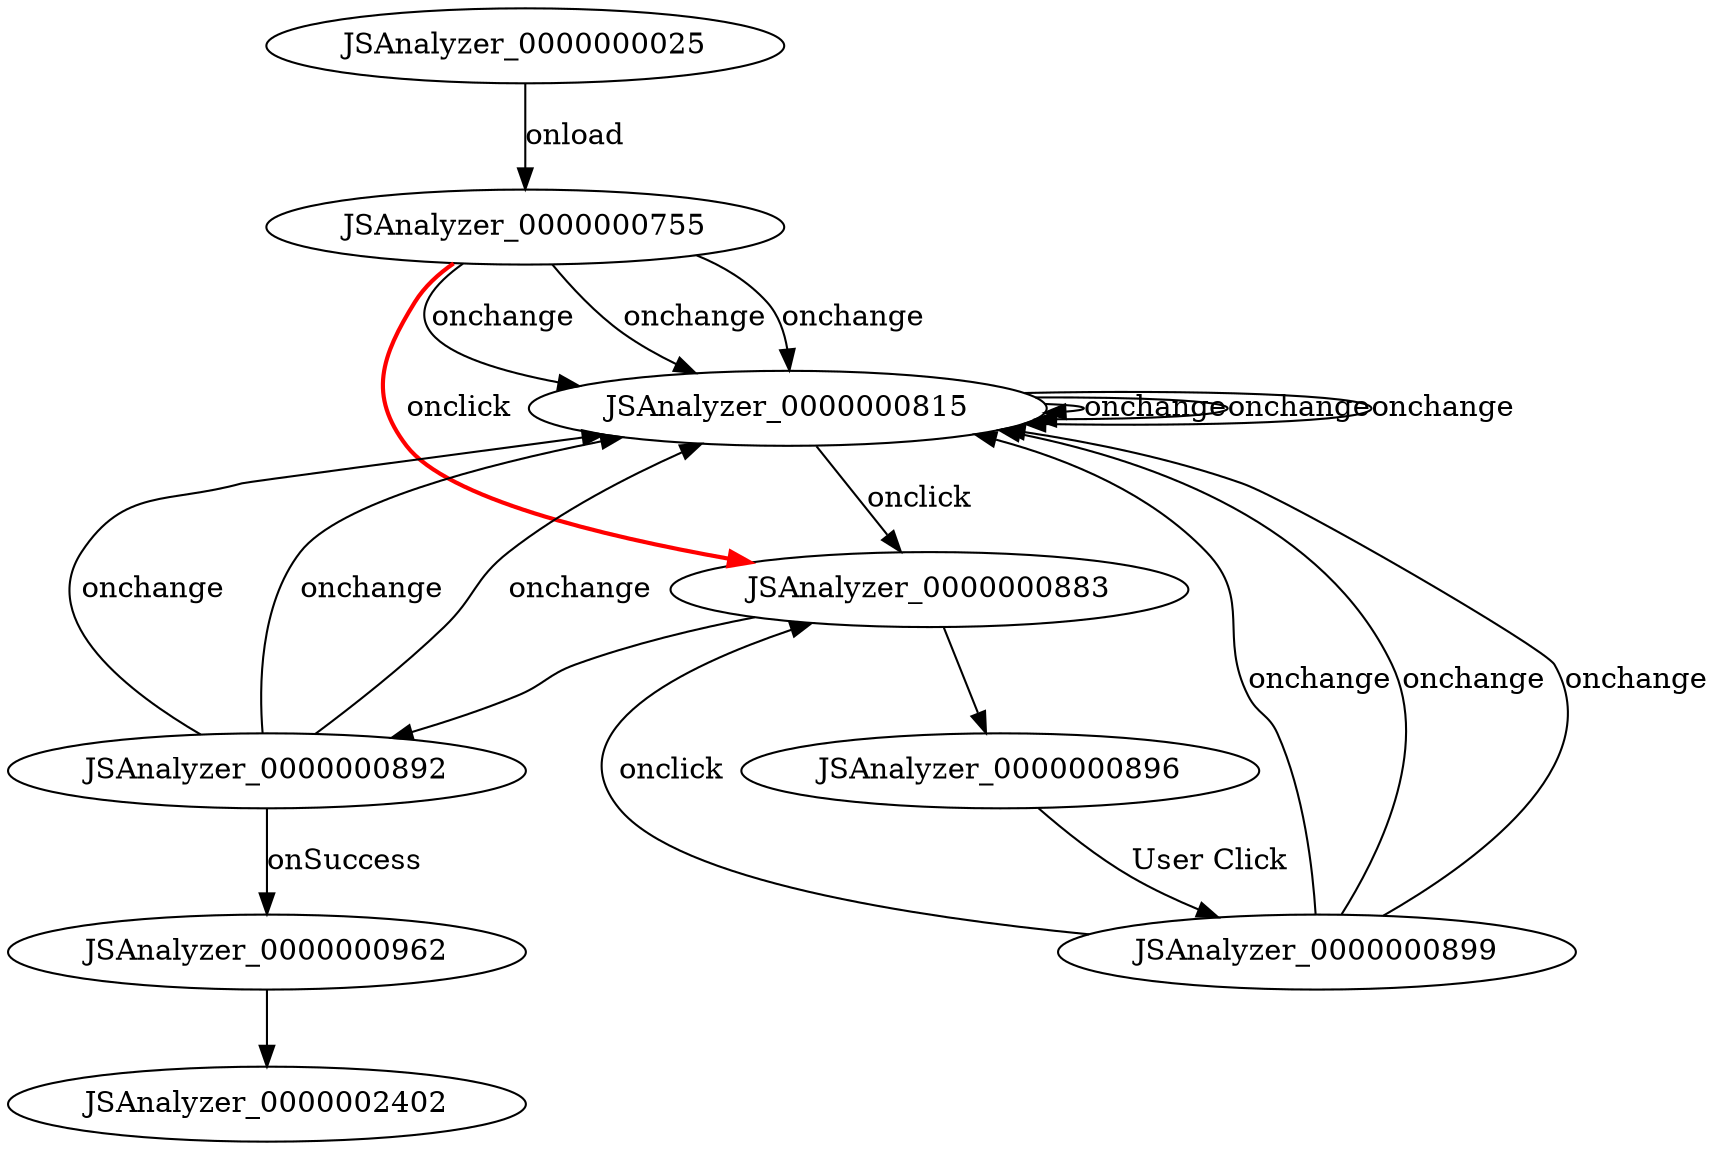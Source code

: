 digraph FSM {
JSAnalyzer_0000000025;
JSAnalyzer_0000000755;
JSAnalyzer_0000000815;
JSAnalyzer_0000000883;
JSAnalyzer_0000000892;
JSAnalyzer_0000000896;
JSAnalyzer_0000000962;
JSAnalyzer_0000000899;
JSAnalyzer_0000000883 -> JSAnalyzer_0000000892 []
JSAnalyzer_0000000883 -> JSAnalyzer_0000000896 []
JSAnalyzer_0000000025 -> JSAnalyzer_0000000755 [label="onload"]
JSAnalyzer_0000000755 -> JSAnalyzer_0000000815 [label="onchange"]
JSAnalyzer_0000000755 -> JSAnalyzer_0000000815 [label="onchange"]
JSAnalyzer_0000000755 -> JSAnalyzer_0000000815 [label="onchange"]
JSAnalyzer_0000000755 -> JSAnalyzer_0000000883 [label="onclick",style=bold,color=red]
JSAnalyzer_0000000815 -> JSAnalyzer_0000000815 [label="onchange"]
JSAnalyzer_0000000815 -> JSAnalyzer_0000000815 [label="onchange"]
JSAnalyzer_0000000815 -> JSAnalyzer_0000000815 [label="onchange"]
JSAnalyzer_0000000815 -> JSAnalyzer_0000000883 [label="onclick"]
JSAnalyzer_0000000892 -> JSAnalyzer_0000000962 [label="onSuccess"]
JSAnalyzer_0000000892 -> JSAnalyzer_0000000815 [label="onchange"]
JSAnalyzer_0000000892 -> JSAnalyzer_0000000815 [label="onchange"]
JSAnalyzer_0000000892 -> JSAnalyzer_0000000815 [label="onchange"]
JSAnalyzer_0000000896 -> JSAnalyzer_0000000899 [label="User Click"]
JSAnalyzer_0000000899 -> JSAnalyzer_0000000815 [label="onchange"]
JSAnalyzer_0000000899 -> JSAnalyzer_0000000815 [label="onchange"]
JSAnalyzer_0000000899 -> JSAnalyzer_0000000815 [label="onchange"]
JSAnalyzer_0000000899 -> JSAnalyzer_0000000883 [label="onclick"]
JSAnalyzer_0000000962 -> JSAnalyzer_0000002402 []
}
